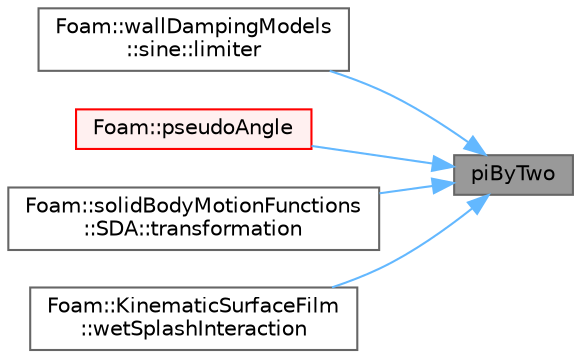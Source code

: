 digraph "piByTwo"
{
 // LATEX_PDF_SIZE
  bgcolor="transparent";
  edge [fontname=Helvetica,fontsize=10,labelfontname=Helvetica,labelfontsize=10];
  node [fontname=Helvetica,fontsize=10,shape=box,height=0.2,width=0.4];
  rankdir="RL";
  Node1 [id="Node000001",label="piByTwo",height=0.2,width=0.4,color="gray40", fillcolor="grey60", style="filled", fontcolor="black",tooltip=" "];
  Node1 -> Node2 [id="edge1_Node000001_Node000002",dir="back",color="steelblue1",style="solid",tooltip=" "];
  Node2 [id="Node000002",label="Foam::wallDampingModels\l::sine::limiter",height=0.2,width=0.4,color="grey40", fillcolor="white", style="filled",URL="$classFoam_1_1wallDampingModels_1_1sine.html#a184b7c38ab835c986a1f76dad03dbadb",tooltip=" "];
  Node1 -> Node3 [id="edge2_Node000001_Node000003",dir="back",color="steelblue1",style="solid",tooltip=" "];
  Node3 [id="Node000003",label="Foam::pseudoAngle",height=0.2,width=0.4,color="red", fillcolor="#FFF0F0", style="filled",URL="$namespaceFoam.html#a0c8bbf39f91020676554d3a3189c77d0",tooltip=" "];
  Node1 -> Node6 [id="edge3_Node000001_Node000006",dir="back",color="steelblue1",style="solid",tooltip=" "];
  Node6 [id="Node000006",label="Foam::solidBodyMotionFunctions\l::SDA::transformation",height=0.2,width=0.4,color="grey40", fillcolor="white", style="filled",URL="$classFoam_1_1solidBodyMotionFunctions_1_1SDA.html#aa399caab3cd107de02ea674d7d25ed72",tooltip=" "];
  Node1 -> Node7 [id="edge4_Node000001_Node000007",dir="back",color="steelblue1",style="solid",tooltip=" "];
  Node7 [id="Node000007",label="Foam::KinematicSurfaceFilm\l::wetSplashInteraction",height=0.2,width=0.4,color="grey40", fillcolor="white", style="filled",URL="$classFoam_1_1KinematicSurfaceFilm.html#a0948fdb27304e0d189ae17eb1c206e00",tooltip=" "];
}
